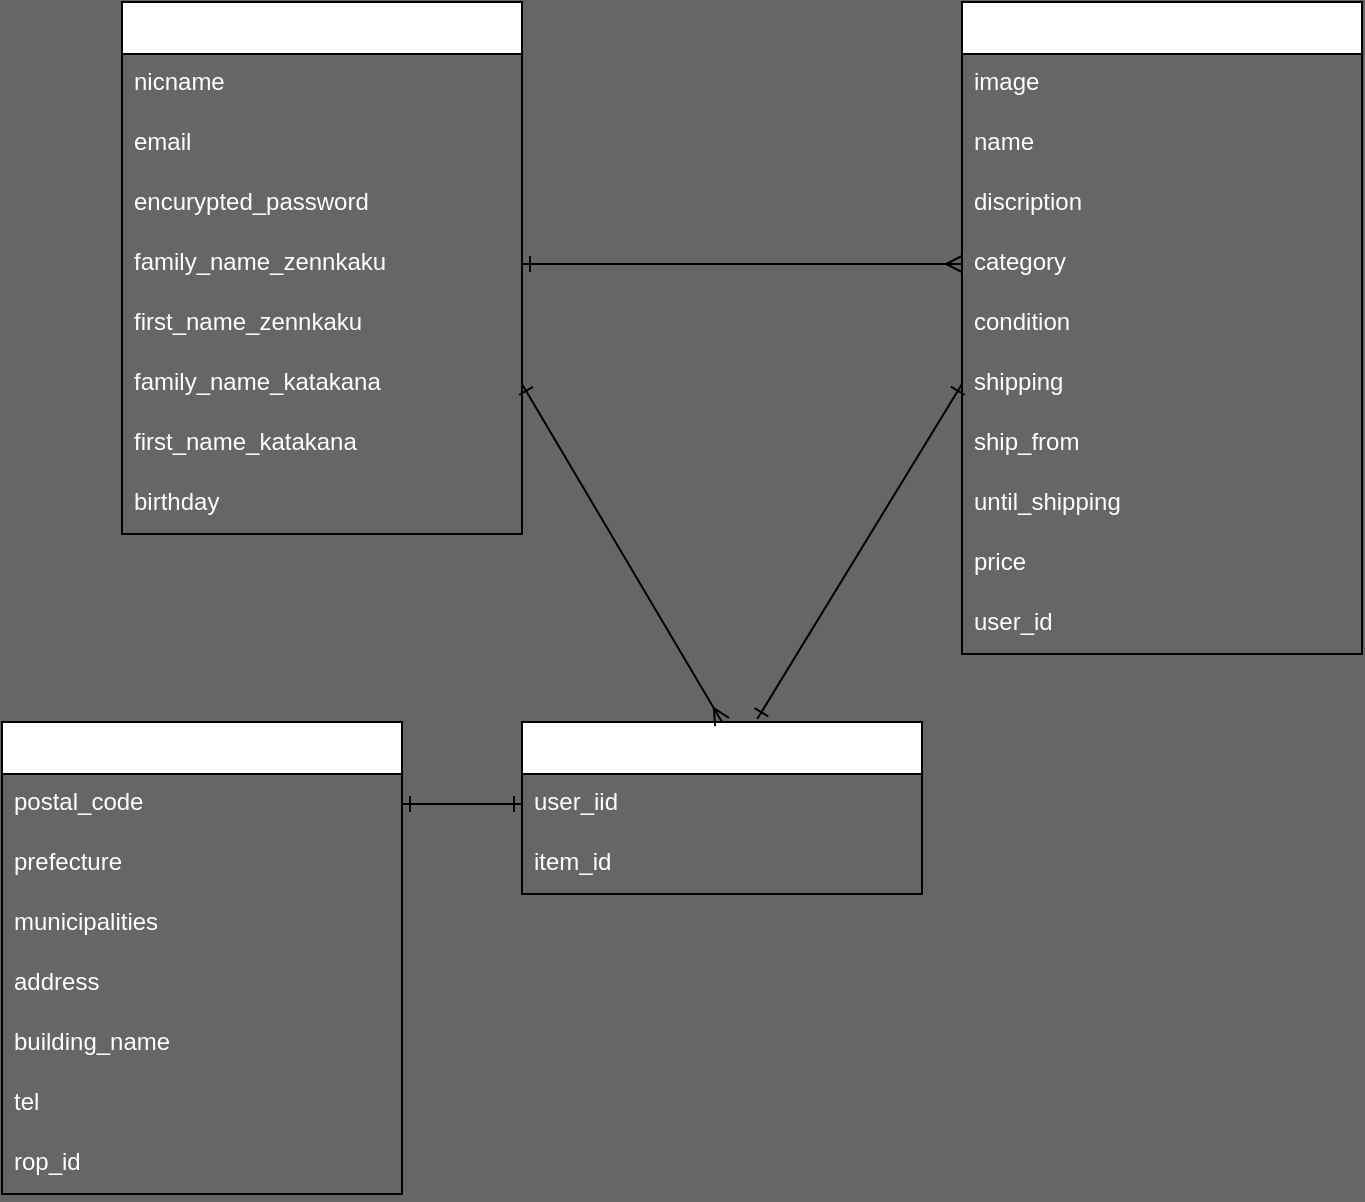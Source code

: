 <mxfile>
    <diagram id="7HstcCOIkOodQyiAYskw" name="ページ1">
        <mxGraphModel dx="934" dy="520" grid="1" gridSize="10" guides="1" tooltips="1" connect="1" arrows="1" fold="1" page="1" pageScale="1" pageWidth="827" pageHeight="1169" background="#666666" math="0" shadow="0">
            <root>
                <mxCell id="0"/>
                <mxCell id="1" parent="0"/>
                <mxCell id="2" value="users" style="swimlane;fontStyle=0;childLayout=stackLayout;horizontal=1;startSize=26;horizontalStack=0;resizeParent=1;resizeParentMax=0;resizeLast=0;collapsible=1;marginBottom=0;align=center;fontSize=14;labelBackgroundColor=default;fontColor=#FFFFFF;labelBorderColor=none;" vertex="1" parent="1">
                    <mxGeometry x="120" y="40" width="200" height="266" as="geometry"/>
                </mxCell>
                <mxCell id="3" value="nicname" style="text;strokeColor=none;fillColor=none;spacingLeft=4;spacingRight=4;overflow=hidden;rotatable=0;points=[[0,0.5],[1,0.5]];portConstraint=eastwest;fontSize=12;fontColor=#FFFFFF;labelBackgroundColor=none;labelBorderColor=none;" vertex="1" parent="2">
                    <mxGeometry y="26" width="200" height="30" as="geometry"/>
                </mxCell>
                <mxCell id="4" value="email" style="text;strokeColor=none;fillColor=none;spacingLeft=4;spacingRight=4;overflow=hidden;rotatable=0;points=[[0,0.5],[1,0.5]];portConstraint=eastwest;fontSize=12;fontColor=#FFFFFF;labelBackgroundColor=none;labelBorderColor=none;" vertex="1" parent="2">
                    <mxGeometry y="56" width="200" height="30" as="geometry"/>
                </mxCell>
                <mxCell id="5" value="encurypted_password" style="text;strokeColor=none;fillColor=none;spacingLeft=4;spacingRight=4;overflow=hidden;rotatable=0;points=[[0,0.5],[1,0.5]];portConstraint=eastwest;fontSize=12;fontColor=#FFFFFF;labelBackgroundColor=none;labelBorderColor=none;" vertex="1" parent="2">
                    <mxGeometry y="86" width="200" height="30" as="geometry"/>
                </mxCell>
                <mxCell id="16" value="family_name_zennkaku " style="text;strokeColor=none;fillColor=none;spacingLeft=4;spacingRight=4;overflow=hidden;rotatable=0;points=[[0,0.5],[1,0.5]];portConstraint=eastwest;fontSize=12;fontColor=#FFFFFF;labelBackgroundColor=none;labelBorderColor=none;" vertex="1" parent="2">
                    <mxGeometry y="116" width="200" height="30" as="geometry"/>
                </mxCell>
                <mxCell id="68" value="first_name_zennkaku " style="text;strokeColor=none;fillColor=none;spacingLeft=4;spacingRight=4;overflow=hidden;rotatable=0;points=[[0,0.5],[1,0.5]];portConstraint=eastwest;fontSize=12;fontColor=#FFFFFF;labelBackgroundColor=none;labelBorderColor=none;" vertex="1" parent="2">
                    <mxGeometry y="146" width="200" height="30" as="geometry"/>
                </mxCell>
                <mxCell id="19" value="family_name_katakana" style="text;strokeColor=none;fillColor=none;spacingLeft=4;spacingRight=4;overflow=hidden;rotatable=0;points=[[0,0.5],[1,0.5]];portConstraint=eastwest;fontSize=12;fontColor=#FFFFFF;labelBackgroundColor=none;labelBorderColor=none;" vertex="1" parent="2">
                    <mxGeometry y="176" width="200" height="30" as="geometry"/>
                </mxCell>
                <mxCell id="69" value="first_name_katakana" style="text;strokeColor=none;fillColor=none;spacingLeft=4;spacingRight=4;overflow=hidden;rotatable=0;points=[[0,0.5],[1,0.5]];portConstraint=eastwest;fontSize=12;fontColor=#FFFFFF;labelBackgroundColor=none;labelBorderColor=none;" vertex="1" parent="2">
                    <mxGeometry y="206" width="200" height="30" as="geometry"/>
                </mxCell>
                <mxCell id="22" value="birthday" style="text;strokeColor=none;fillColor=none;spacingLeft=4;spacingRight=4;overflow=hidden;rotatable=0;points=[[0,0.5],[1,0.5]];portConstraint=eastwest;fontSize=12;fontColor=#FFFFFF;labelBackgroundColor=none;labelBorderColor=none;" vertex="1" parent="2">
                    <mxGeometry y="236" width="200" height="30" as="geometry"/>
                </mxCell>
                <mxCell id="25" value="items" style="swimlane;fontStyle=0;childLayout=stackLayout;horizontal=1;startSize=26;horizontalStack=0;resizeParent=1;resizeParentMax=0;resizeLast=0;collapsible=1;marginBottom=0;align=center;fontSize=14;fontColor=#FFFFFF;labelBackgroundColor=default;labelBorderColor=none;" vertex="1" parent="1">
                    <mxGeometry x="540" y="40" width="200" height="326" as="geometry"/>
                </mxCell>
                <mxCell id="26" value="image" style="text;strokeColor=none;fillColor=none;spacingLeft=4;spacingRight=4;overflow=hidden;rotatable=0;points=[[0,0.5],[1,0.5]];portConstraint=eastwest;fontSize=12;fontColor=#FFFFFF;labelBackgroundColor=none;labelBorderColor=none;" vertex="1" parent="25">
                    <mxGeometry y="26" width="200" height="30" as="geometry"/>
                </mxCell>
                <mxCell id="27" value="name" style="text;strokeColor=none;fillColor=none;spacingLeft=4;spacingRight=4;overflow=hidden;rotatable=0;points=[[0,0.5],[1,0.5]];portConstraint=eastwest;fontSize=12;fontColor=#FFFFFF;labelBackgroundColor=none;labelBorderColor=none;" vertex="1" parent="25">
                    <mxGeometry y="56" width="200" height="30" as="geometry"/>
                </mxCell>
                <mxCell id="28" value="discription" style="text;strokeColor=none;fillColor=none;spacingLeft=4;spacingRight=4;overflow=hidden;rotatable=0;points=[[0,0.5],[1,0.5]];portConstraint=eastwest;fontSize=12;fontColor=#FFFFFF;labelBackgroundColor=none;labelBorderColor=none;" vertex="1" parent="25">
                    <mxGeometry y="86" width="200" height="30" as="geometry"/>
                </mxCell>
                <mxCell id="29" value="category" style="text;strokeColor=none;fillColor=none;spacingLeft=4;spacingRight=4;overflow=hidden;rotatable=0;points=[[0,0.5],[1,0.5]];portConstraint=eastwest;fontSize=12;fontColor=#FFFFFF;labelBackgroundColor=none;labelBorderColor=none;" vertex="1" parent="25">
                    <mxGeometry y="116" width="200" height="30" as="geometry"/>
                </mxCell>
                <mxCell id="30" value="condition" style="text;strokeColor=none;fillColor=none;spacingLeft=4;spacingRight=4;overflow=hidden;rotatable=0;points=[[0,0.5],[1,0.5]];portConstraint=eastwest;fontSize=12;fontColor=#FFFFFF;labelBackgroundColor=none;labelBorderColor=none;" vertex="1" parent="25">
                    <mxGeometry y="146" width="200" height="30" as="geometry"/>
                </mxCell>
                <mxCell id="31" value="shipping" style="text;strokeColor=none;fillColor=none;spacingLeft=4;spacingRight=4;overflow=hidden;rotatable=0;points=[[0,0.5],[1,0.5]];portConstraint=eastwest;fontSize=12;fontColor=#FFFFFF;labelBackgroundColor=none;labelBorderColor=none;" vertex="1" parent="25">
                    <mxGeometry y="176" width="200" height="30" as="geometry"/>
                </mxCell>
                <mxCell id="32" value="ship_from" style="text;strokeColor=none;fillColor=none;spacingLeft=4;spacingRight=4;overflow=hidden;rotatable=0;points=[[0,0.5],[1,0.5]];portConstraint=eastwest;fontSize=12;fontColor=#FFFFFF;labelBackgroundColor=none;labelBorderColor=none;" vertex="1" parent="25">
                    <mxGeometry y="206" width="200" height="30" as="geometry"/>
                </mxCell>
                <mxCell id="33" value="until_shipping" style="text;strokeColor=none;fillColor=none;spacingLeft=4;spacingRight=4;overflow=hidden;rotatable=0;points=[[0,0.5],[1,0.5]];portConstraint=eastwest;fontSize=12;fontColor=#FFFFFF;labelBackgroundColor=none;labelBorderColor=none;" vertex="1" parent="25">
                    <mxGeometry y="236" width="200" height="30" as="geometry"/>
                </mxCell>
                <mxCell id="34" value="price" style="text;strokeColor=none;fillColor=none;spacingLeft=4;spacingRight=4;overflow=hidden;rotatable=0;points=[[0,0.5],[1,0.5]];portConstraint=eastwest;fontSize=12;fontColor=#FFFFFF;labelBackgroundColor=none;labelBorderColor=none;" vertex="1" parent="25">
                    <mxGeometry y="266" width="200" height="30" as="geometry"/>
                </mxCell>
                <mxCell id="35" value="user_id" style="text;strokeColor=none;fillColor=none;spacingLeft=4;spacingRight=4;overflow=hidden;rotatable=0;points=[[0,0.5],[1,0.5]];portConstraint=eastwest;fontSize=12;fontColor=#FFFFFF;labelBackgroundColor=none;labelBorderColor=none;" vertex="1" parent="25">
                    <mxGeometry y="296" width="200" height="30" as="geometry"/>
                </mxCell>
                <mxCell id="37" value="shipping_address" style="swimlane;fontStyle=0;childLayout=stackLayout;horizontal=1;startSize=26;horizontalStack=0;resizeParent=1;resizeParentMax=0;resizeLast=0;collapsible=1;marginBottom=0;align=center;fontSize=14;labelBackgroundColor=default;labelBorderColor=none;fontColor=#FFFFFF;" vertex="1" parent="1">
                    <mxGeometry x="60" y="400" width="200" height="236" as="geometry"/>
                </mxCell>
                <mxCell id="39" value="postal_code" style="text;strokeColor=none;fillColor=none;spacingLeft=4;spacingRight=4;overflow=hidden;rotatable=0;points=[[0,0.5],[1,0.5]];portConstraint=eastwest;fontSize=12;labelBackgroundColor=none;labelBorderColor=none;fontColor=#FFFFFF;" vertex="1" parent="37">
                    <mxGeometry y="26" width="200" height="30" as="geometry"/>
                </mxCell>
                <mxCell id="40" value="prefecture" style="text;strokeColor=none;fillColor=none;spacingLeft=4;spacingRight=4;overflow=hidden;rotatable=0;points=[[0,0.5],[1,0.5]];portConstraint=eastwest;fontSize=12;labelBackgroundColor=none;labelBorderColor=none;fontColor=#FFFFFF;" vertex="1" parent="37">
                    <mxGeometry y="56" width="200" height="30" as="geometry"/>
                </mxCell>
                <mxCell id="41" value="municipalities" style="text;strokeColor=none;fillColor=none;spacingLeft=4;spacingRight=4;overflow=hidden;rotatable=0;points=[[0,0.5],[1,0.5]];portConstraint=eastwest;fontSize=12;labelBackgroundColor=none;labelBorderColor=none;fontColor=#FFFFFF;" vertex="1" parent="37">
                    <mxGeometry y="86" width="200" height="30" as="geometry"/>
                </mxCell>
                <mxCell id="42" value="address" style="text;strokeColor=none;fillColor=none;spacingLeft=4;spacingRight=4;overflow=hidden;rotatable=0;points=[[0,0.5],[1,0.5]];portConstraint=eastwest;fontSize=12;labelBackgroundColor=none;labelBorderColor=none;fontColor=#FFFFFF;" vertex="1" parent="37">
                    <mxGeometry y="116" width="200" height="30" as="geometry"/>
                </mxCell>
                <mxCell id="43" value="building_name" style="text;strokeColor=none;fillColor=none;spacingLeft=4;spacingRight=4;overflow=hidden;rotatable=0;points=[[0,0.5],[1,0.5]];portConstraint=eastwest;fontSize=12;labelBackgroundColor=none;labelBorderColor=none;fontColor=#FFFFFF;" vertex="1" parent="37">
                    <mxGeometry y="146" width="200" height="30" as="geometry"/>
                </mxCell>
                <mxCell id="44" value="tel" style="text;strokeColor=none;fillColor=none;spacingLeft=4;spacingRight=4;overflow=hidden;rotatable=0;points=[[0,0.5],[1,0.5]];portConstraint=eastwest;fontSize=12;labelBackgroundColor=none;labelBorderColor=none;fontColor=#FFFFFF;" vertex="1" parent="37">
                    <mxGeometry y="176" width="200" height="30" as="geometry"/>
                </mxCell>
                <mxCell id="56" value="rop_id" style="text;strokeColor=none;fillColor=none;spacingLeft=4;spacingRight=4;overflow=hidden;rotatable=0;points=[[0,0.5],[1,0.5]];portConstraint=eastwest;fontSize=12;labelBackgroundColor=none;labelBorderColor=none;fontColor=#FFFFFF;" vertex="1" parent="37">
                    <mxGeometry y="206" width="200" height="30" as="geometry"/>
                </mxCell>
                <mxCell id="49" value="rop" style="swimlane;fontStyle=0;childLayout=stackLayout;horizontal=1;startSize=26;horizontalStack=0;resizeParent=1;resizeParentMax=0;resizeLast=0;collapsible=1;marginBottom=0;align=center;fontSize=14;fontColor=#FFFFFF;labelBackgroundColor=default;labelBorderColor=none;" vertex="1" parent="1">
                    <mxGeometry x="320" y="400" width="200" height="86" as="geometry"/>
                </mxCell>
                <mxCell id="50" value="user_iid" style="text;strokeColor=none;fillColor=none;spacingLeft=4;spacingRight=4;overflow=hidden;rotatable=0;points=[[0,0.5],[1,0.5]];portConstraint=eastwest;fontSize=12;fontColor=#FFFFFF;labelBackgroundColor=none;labelBorderColor=none;" vertex="1" parent="49">
                    <mxGeometry y="26" width="200" height="30" as="geometry"/>
                </mxCell>
                <mxCell id="51" value="item_id" style="text;strokeColor=none;fillColor=none;spacingLeft=4;spacingRight=4;overflow=hidden;rotatable=0;points=[[0,0.5],[1,0.5]];portConstraint=eastwest;fontSize=12;fontColor=#FFFFFF;labelBackgroundColor=none;labelBorderColor=none;" vertex="1" parent="49">
                    <mxGeometry y="56" width="200" height="30" as="geometry"/>
                </mxCell>
                <mxCell id="60" style="edgeStyle=none;html=1;exitX=1;exitY=0.5;exitDx=0;exitDy=0;entryX=0;entryY=0.5;entryDx=0;entryDy=0;endArrow=ERmany;endFill=0;startArrow=ERone;startFill=0;fontColor=#FFFFFF;labelBackgroundColor=none;labelBorderColor=none;" edge="1" parent="1" target="29">
                    <mxGeometry relative="1" as="geometry">
                        <mxPoint x="320" y="171" as="sourcePoint"/>
                    </mxGeometry>
                </mxCell>
                <mxCell id="63" style="edgeStyle=none;html=1;exitX=0;exitY=0.5;exitDx=0;exitDy=0;entryX=0.588;entryY=-0.017;entryDx=0;entryDy=0;entryPerimeter=0;endArrow=ERone;endFill=0;startArrow=ERone;startFill=0;fontColor=#FFFFFF;labelBackgroundColor=none;labelBorderColor=none;" edge="1" parent="1" source="31" target="49">
                    <mxGeometry relative="1" as="geometry"/>
                </mxCell>
                <mxCell id="64" style="edgeStyle=none;html=1;exitX=0;exitY=0.5;exitDx=0;exitDy=0;entryX=1;entryY=0.5;entryDx=0;entryDy=0;endArrow=ERone;endFill=0;startArrow=ERone;startFill=0;fontColor=#FFFFFF;labelBackgroundColor=none;labelBorderColor=none;" edge="1" parent="1" source="50" target="39">
                    <mxGeometry relative="1" as="geometry"/>
                </mxCell>
                <mxCell id="61" style="edgeStyle=none;html=1;exitX=1;exitY=0.5;exitDx=0;exitDy=0;entryX=0.5;entryY=0;entryDx=0;entryDy=0;endArrow=ERmany;endFill=0;startArrow=ERone;startFill=0;fontColor=#FFFFFF;labelBackgroundColor=none;labelBorderColor=none;" edge="1" parent="1" source="19" target="49">
                    <mxGeometry relative="1" as="geometry"/>
                </mxCell>
            </root>
        </mxGraphModel>
    </diagram>
</mxfile>